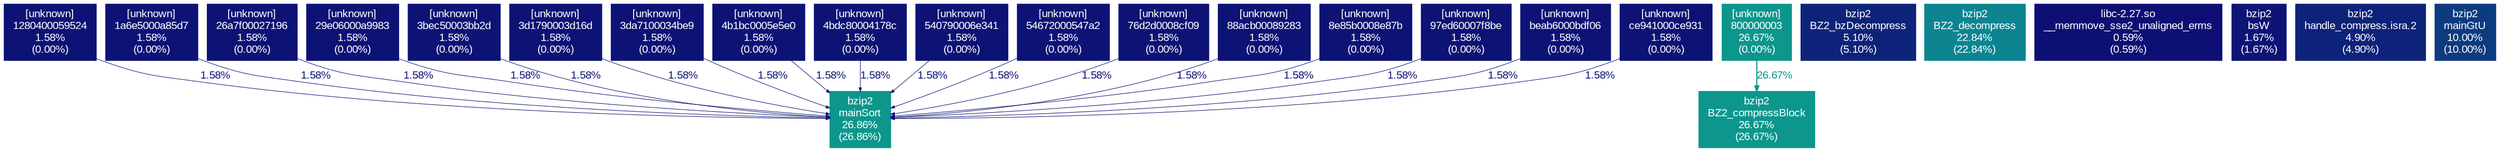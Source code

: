 digraph {
	graph [fontname=Arial, nodesep=0.125, ranksep=0.25];
	node [fontcolor=white, fontname=Arial, height=0, shape=box, style=filled, width=0];
	edge [fontname=Arial];
	"1280400059524:[unknown]" [color="#0d1375", fontcolor="#ffffff", fontsize="10.00", label="[unknown]\n1280400059524\n1.58%\n(0.00%)"];
	"1280400059524:[unknown]" -> "mainSort:/scratch/s1576261/spec-prof/install-spec-prof/CPU2006/401.bzip2/exe/bzip2" [arrowsize="0.35", color="#0d1375", fontcolor="#0d1375", fontsize="10.00", label="1.58%", labeldistance="0.50", penwidth="0.50"];
	"1a6e5000a85d7:[unknown]" [color="#0d1375", fontcolor="#ffffff", fontsize="10.00", label="[unknown]\n1a6e5000a85d7\n1.58%\n(0.00%)"];
	"1a6e5000a85d7:[unknown]" -> "mainSort:/scratch/s1576261/spec-prof/install-spec-prof/CPU2006/401.bzip2/exe/bzip2" [arrowsize="0.35", color="#0d1375", fontcolor="#0d1375", fontsize="10.00", label="1.58%", labeldistance="0.50", penwidth="0.50"];
	"26a7f00027196:[unknown]" [color="#0d1375", fontcolor="#ffffff", fontsize="10.00", label="[unknown]\n26a7f00027196\n1.58%\n(0.00%)"];
	"26a7f00027196:[unknown]" -> "mainSort:/scratch/s1576261/spec-prof/install-spec-prof/CPU2006/401.bzip2/exe/bzip2" [arrowsize="0.35", color="#0d1375", fontcolor="#0d1375", fontsize="10.00", label="1.58%", labeldistance="0.50", penwidth="0.50"];
	"29e06000a9983:[unknown]" [color="#0d1375", fontcolor="#ffffff", fontsize="10.00", label="[unknown]\n29e06000a9983\n1.58%\n(0.00%)"];
	"29e06000a9983:[unknown]" -> "mainSort:/scratch/s1576261/spec-prof/install-spec-prof/CPU2006/401.bzip2/exe/bzip2" [arrowsize="0.35", color="#0d1375", fontcolor="#0d1375", fontsize="10.00", label="1.58%", labeldistance="0.50", penwidth="0.50"];
	"3bec50003bb2d:[unknown]" [color="#0d1375", fontcolor="#ffffff", fontsize="10.00", label="[unknown]\n3bec50003bb2d\n1.58%\n(0.00%)"];
	"3bec50003bb2d:[unknown]" -> "mainSort:/scratch/s1576261/spec-prof/install-spec-prof/CPU2006/401.bzip2/exe/bzip2" [arrowsize="0.35", color="#0d1375", fontcolor="#0d1375", fontsize="10.00", label="1.58%", labeldistance="0.50", penwidth="0.50"];
	"3d1790003d16d:[unknown]" [color="#0d1375", fontcolor="#ffffff", fontsize="10.00", label="[unknown]\n3d1790003d16d\n1.58%\n(0.00%)"];
	"3d1790003d16d:[unknown]" -> "mainSort:/scratch/s1576261/spec-prof/install-spec-prof/CPU2006/401.bzip2/exe/bzip2" [arrowsize="0.35", color="#0d1375", fontcolor="#0d1375", fontsize="10.00", label="1.58%", labeldistance="0.50", penwidth="0.50"];
	"3da7100034be9:[unknown]" [color="#0d1375", fontcolor="#ffffff", fontsize="10.00", label="[unknown]\n3da7100034be9\n1.58%\n(0.00%)"];
	"3da7100034be9:[unknown]" -> "mainSort:/scratch/s1576261/spec-prof/install-spec-prof/CPU2006/401.bzip2/exe/bzip2" [arrowsize="0.35", color="#0d1375", fontcolor="#0d1375", fontsize="10.00", label="1.58%", labeldistance="0.50", penwidth="0.50"];
	"4b1bc0005e5e0:[unknown]" [color="#0d1375", fontcolor="#ffffff", fontsize="10.00", label="[unknown]\n4b1bc0005e5e0\n1.58%\n(0.00%)"];
	"4b1bc0005e5e0:[unknown]" -> "mainSort:/scratch/s1576261/spec-prof/install-spec-prof/CPU2006/401.bzip2/exe/bzip2" [arrowsize="0.35", color="#0d1375", fontcolor="#0d1375", fontsize="10.00", label="1.58%", labeldistance="0.50", penwidth="0.50"];
	"4bdc80004178c:[unknown]" [color="#0d1375", fontcolor="#ffffff", fontsize="10.00", label="[unknown]\n4bdc80004178c\n1.58%\n(0.00%)"];
	"4bdc80004178c:[unknown]" -> "mainSort:/scratch/s1576261/spec-prof/install-spec-prof/CPU2006/401.bzip2/exe/bzip2" [arrowsize="0.35", color="#0d1375", fontcolor="#0d1375", fontsize="10.00", label="1.58%", labeldistance="0.50", penwidth="0.50"];
	"540790006e341:[unknown]" [color="#0d1375", fontcolor="#ffffff", fontsize="10.00", label="[unknown]\n540790006e341\n1.58%\n(0.00%)"];
	"540790006e341:[unknown]" -> "mainSort:/scratch/s1576261/spec-prof/install-spec-prof/CPU2006/401.bzip2/exe/bzip2" [arrowsize="0.35", color="#0d1375", fontcolor="#0d1375", fontsize="10.00", label="1.58%", labeldistance="0.50", penwidth="0.50"];
	"54672000547a2:[unknown]" [color="#0d1375", fontcolor="#ffffff", fontsize="10.00", label="[unknown]\n54672000547a2\n1.58%\n(0.00%)"];
	"54672000547a2:[unknown]" -> "mainSort:/scratch/s1576261/spec-prof/install-spec-prof/CPU2006/401.bzip2/exe/bzip2" [arrowsize="0.35", color="#0d1375", fontcolor="#0d1375", fontsize="10.00", label="1.58%", labeldistance="0.50", penwidth="0.50"];
	"76d2d0008cf09:[unknown]" [color="#0d1375", fontcolor="#ffffff", fontsize="10.00", label="[unknown]\n76d2d0008cf09\n1.58%\n(0.00%)"];
	"76d2d0008cf09:[unknown]" -> "mainSort:/scratch/s1576261/spec-prof/install-spec-prof/CPU2006/401.bzip2/exe/bzip2" [arrowsize="0.35", color="#0d1375", fontcolor="#0d1375", fontsize="10.00", label="1.58%", labeldistance="0.50", penwidth="0.50"];
	"800000003:[unknown]" [color="#0c968c", fontcolor="#ffffff", fontsize="10.00", label="[unknown]\n800000003\n26.67%\n(0.00%)"];
	"800000003:[unknown]" -> "BZ2_compressBlock:/scratch/s1576261/spec-prof/install-spec-prof/CPU2006/401.bzip2/exe/bzip2" [arrowsize="0.52", color="#0c968c", fontcolor="#0c968c", fontsize="10.00", label="26.67%", labeldistance="1.07", penwidth="1.07"];
	"88acb00089283:[unknown]" [color="#0d1375", fontcolor="#ffffff", fontsize="10.00", label="[unknown]\n88acb00089283\n1.58%\n(0.00%)"];
	"88acb00089283:[unknown]" -> "mainSort:/scratch/s1576261/spec-prof/install-spec-prof/CPU2006/401.bzip2/exe/bzip2" [arrowsize="0.35", color="#0d1375", fontcolor="#0d1375", fontsize="10.00", label="1.58%", labeldistance="0.50", penwidth="0.50"];
	"8e85b0008e87b:[unknown]" [color="#0d1375", fontcolor="#ffffff", fontsize="10.00", label="[unknown]\n8e85b0008e87b\n1.58%\n(0.00%)"];
	"8e85b0008e87b:[unknown]" -> "mainSort:/scratch/s1576261/spec-prof/install-spec-prof/CPU2006/401.bzip2/exe/bzip2" [arrowsize="0.35", color="#0d1375", fontcolor="#0d1375", fontsize="10.00", label="1.58%", labeldistance="0.50", penwidth="0.50"];
	"97ed60007f8be:[unknown]" [color="#0d1375", fontcolor="#ffffff", fontsize="10.00", label="[unknown]\n97ed60007f8be\n1.58%\n(0.00%)"];
	"97ed60007f8be:[unknown]" -> "mainSort:/scratch/s1576261/spec-prof/install-spec-prof/CPU2006/401.bzip2/exe/bzip2" [arrowsize="0.35", color="#0d1375", fontcolor="#0d1375", fontsize="10.00", label="1.58%", labeldistance="0.50", penwidth="0.50"];
	"BZ2_bzDecompress:/scratch/s1576261/spec-prof/install-spec-prof/CPU2006/401.bzip2/exe/bzip2" [color="#0d2379", fontcolor="#ffffff", fontsize="10.00", label="bzip2\nBZ2_bzDecompress\n5.10%\n(5.10%)"];
	"BZ2_compressBlock:/scratch/s1576261/spec-prof/install-spec-prof/CPU2006/401.bzip2/exe/bzip2" [color="#0c968c", fontcolor="#ffffff", fontsize="10.00", label="bzip2\nBZ2_compressBlock\n26.67%\n(26.67%)"];
	"BZ2_decompress:/scratch/s1576261/spec-prof/install-spec-prof/CPU2006/401.bzip2/exe/bzip2" [color="#0c8591", fontcolor="#ffffff", fontsize="10.00", label="bzip2\nBZ2_decompress\n22.84%\n(22.84%)"];
	"__memmove_sse2_unaligned_erms:/lib64/libc-2.27.so" [color="#0d0f74", fontcolor="#ffffff", fontsize="10.00", label="libc-2.27.so\n__memmove_sse2_unaligned_erms\n0.59%\n(0.59%)"];
	"beab6000bdf06:[unknown]" [color="#0d1375", fontcolor="#ffffff", fontsize="10.00", label="[unknown]\nbeab6000bdf06\n1.58%\n(0.00%)"];
	"beab6000bdf06:[unknown]" -> "mainSort:/scratch/s1576261/spec-prof/install-spec-prof/CPU2006/401.bzip2/exe/bzip2" [arrowsize="0.35", color="#0d1375", fontcolor="#0d1375", fontsize="10.00", label="1.58%", labeldistance="0.50", penwidth="0.50"];
	"bsW:/scratch/s1576261/spec-prof/install-spec-prof/CPU2006/401.bzip2/exe/bzip2" [color="#0d1475", fontcolor="#ffffff", fontsize="10.00", label="bzip2\nbsW\n1.67%\n(1.67%)"];
	"ce941000ce931:[unknown]" [color="#0d1375", fontcolor="#ffffff", fontsize="10.00", label="[unknown]\nce941000ce931\n1.58%\n(0.00%)"];
	"ce941000ce931:[unknown]" -> "mainSort:/scratch/s1576261/spec-prof/install-spec-prof/CPU2006/401.bzip2/exe/bzip2" [arrowsize="0.35", color="#0d1375", fontcolor="#0d1375", fontsize="10.00", label="1.58%", labeldistance="0.50", penwidth="0.50"];
	"handle_compress.isra.2:/scratch/s1576261/spec-prof/install-spec-prof/CPU2006/401.bzip2/exe/bzip2" [color="#0d2279", fontcolor="#ffffff", fontsize="10.00", label="bzip2\nhandle_compress.isra.2\n4.90%\n(4.90%)"];
	"mainGtU:/scratch/s1576261/spec-prof/install-spec-prof/CPU2006/401.bzip2/exe/bzip2" [color="#0d3b80", fontcolor="#ffffff", fontsize="10.00", label="bzip2\nmainGtU\n10.00%\n(10.00%)"];
	"mainSort:/scratch/s1576261/spec-prof/install-spec-prof/CPU2006/401.bzip2/exe/bzip2" [color="#0c968c", fontcolor="#ffffff", fontsize="10.00", label="bzip2\nmainSort\n26.86%\n(26.86%)"];
}
